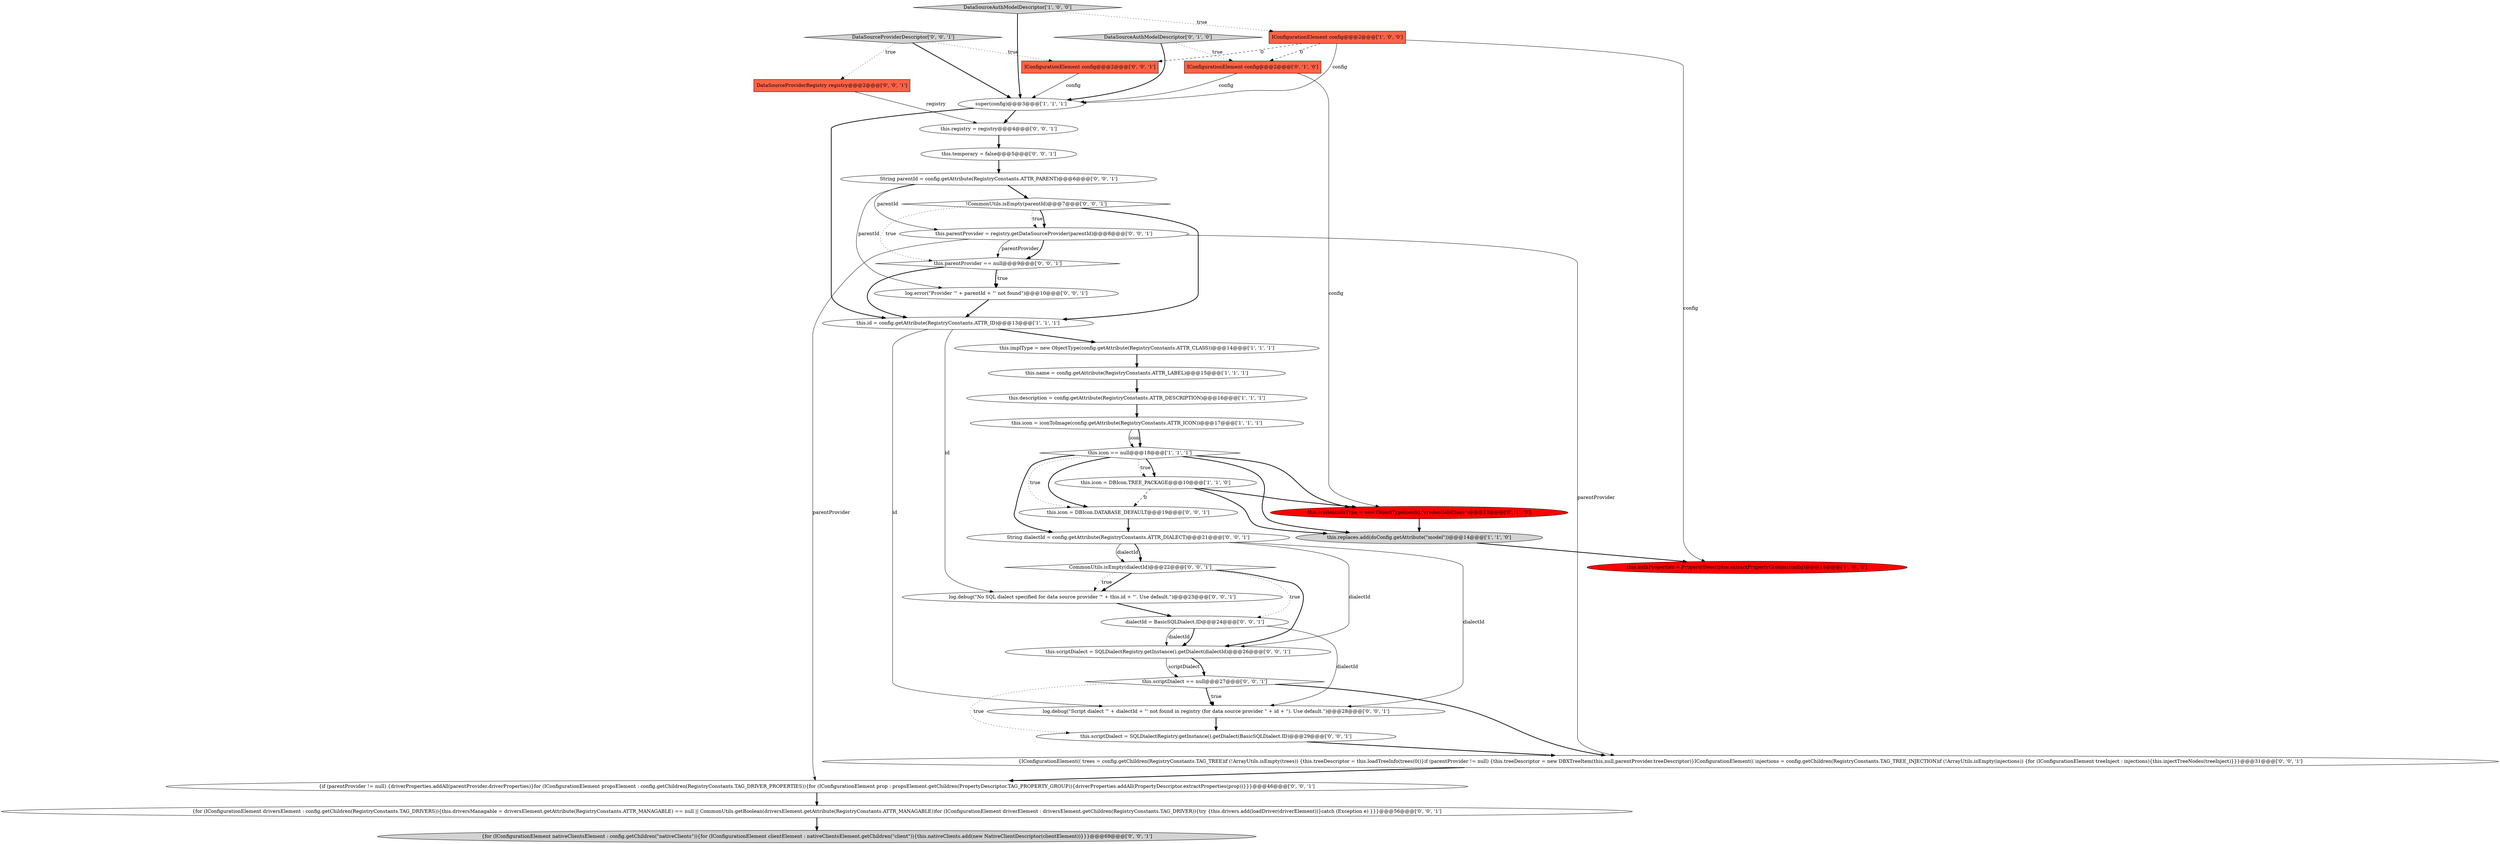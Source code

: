 digraph {
26 [style = filled, label = "!CommonUtils.isEmpty(parentId)@@@7@@@['0', '0', '1']", fillcolor = white, shape = diamond image = "AAA0AAABBB3BBB"];
19 [style = filled, label = "{if (parentProvider != null) {driverProperties.addAll(parentProvider.driverProperties)}for (IConfigurationElement propsElement : config.getChildren(RegistryConstants.TAG_DRIVER_PROPERTIES)){for (IConfigurationElement prop : propsElement.getChildren(PropertyDescriptor.TAG_PROPERTY_GROUP)){driverProperties.addAll(PropertyDescriptor.extractProperties(prop))}}}@@@46@@@['0', '0', '1']", fillcolor = white, shape = ellipse image = "AAA0AAABBB3BBB"];
9 [style = filled, label = "this.replaces.add(dsConfig.getAttribute(\"model\"))@@@14@@@['1', '1', '0']", fillcolor = lightgray, shape = ellipse image = "AAA0AAABBB1BBB"];
0 [style = filled, label = "this.icon == null@@@18@@@['1', '1', '1']", fillcolor = white, shape = diamond image = "AAA0AAABBB1BBB"];
18 [style = filled, label = "log.debug(\"No SQL dialect specified for data source provider '\" + this.id + \"'. Use default.\")@@@23@@@['0', '0', '1']", fillcolor = white, shape = ellipse image = "AAA0AAABBB3BBB"];
3 [style = filled, label = "this.icon = iconToImage(config.getAttribute(RegistryConstants.ATTR_ICON))@@@17@@@['1', '1', '1']", fillcolor = white, shape = ellipse image = "AAA0AAABBB1BBB"];
33 [style = filled, label = "this.scriptDialect = SQLDialectRegistry.getInstance().getDialect(dialectId)@@@26@@@['0', '0', '1']", fillcolor = white, shape = ellipse image = "AAA0AAABBB3BBB"];
12 [style = filled, label = "DataSourceAuthModelDescriptor['0', '1', '0']", fillcolor = lightgray, shape = diamond image = "AAA0AAABBB2BBB"];
10 [style = filled, label = "IConfigurationElement config@@@2@@@['1', '0', '0']", fillcolor = tomato, shape = box image = "AAA1AAABBB1BBB"];
16 [style = filled, label = "this.parentProvider == null@@@9@@@['0', '0', '1']", fillcolor = white, shape = diamond image = "AAA0AAABBB3BBB"];
24 [style = filled, label = "this.icon = DBIcon.DATABASE_DEFAULT@@@19@@@['0', '0', '1']", fillcolor = white, shape = ellipse image = "AAA0AAABBB3BBB"];
7 [style = filled, label = "this.implType = new ObjectType(config.getAttribute(RegistryConstants.ATTR_CLASS))@@@14@@@['1', '1', '1']", fillcolor = white, shape = ellipse image = "AAA0AAABBB1BBB"];
31 [style = filled, label = "CommonUtils.isEmpty(dialectId)@@@22@@@['0', '0', '1']", fillcolor = white, shape = diamond image = "AAA0AAABBB3BBB"];
21 [style = filled, label = "this.scriptDialect = SQLDialectRegistry.getInstance().getDialect(BasicSQLDialect.ID)@@@29@@@['0', '0', '1']", fillcolor = white, shape = ellipse image = "AAA0AAABBB3BBB"];
5 [style = filled, label = "this.id = config.getAttribute(RegistryConstants.ATTR_ID)@@@13@@@['1', '1', '1']", fillcolor = white, shape = ellipse image = "AAA0AAABBB1BBB"];
37 [style = filled, label = "this.registry = registry@@@4@@@['0', '0', '1']", fillcolor = white, shape = ellipse image = "AAA0AAABBB3BBB"];
1 [style = filled, label = "this.description = config.getAttribute(RegistryConstants.ATTR_DESCRIPTION)@@@16@@@['1', '1', '1']", fillcolor = white, shape = ellipse image = "AAA0AAABBB1BBB"];
23 [style = filled, label = "{for (IConfigurationElement driversElement : config.getChildren(RegistryConstants.TAG_DRIVERS)){this.driversManagable = driversElement.getAttribute(RegistryConstants.ATTR_MANAGABLE) == null || CommonUtils.getBoolean(driversElement.getAttribute(RegistryConstants.ATTR_MANAGABLE))for (IConfigurationElement driverElement : driversElement.getChildren(RegistryConstants.TAG_DRIVER)){try {this.drivers.add(loadDriver(driverElement))}catch (Exception e) }}}@@@56@@@['0', '0', '1']", fillcolor = white, shape = ellipse image = "AAA0AAABBB3BBB"];
25 [style = filled, label = "DataSourceProviderDescriptor['0', '0', '1']", fillcolor = lightgray, shape = diamond image = "AAA0AAABBB3BBB"];
4 [style = filled, label = "this.authProperties = PropertyDescriptor.extractPropertyGroups(config)@@@15@@@['1', '0', '0']", fillcolor = red, shape = ellipse image = "AAA1AAABBB1BBB"];
27 [style = filled, label = "dialectId = BasicSQLDialect.ID@@@24@@@['0', '0', '1']", fillcolor = white, shape = ellipse image = "AAA0AAABBB3BBB"];
35 [style = filled, label = "String parentId = config.getAttribute(RegistryConstants.ATTR_PARENT)@@@6@@@['0', '0', '1']", fillcolor = white, shape = ellipse image = "AAA0AAABBB3BBB"];
22 [style = filled, label = "DataSourceProviderRegistry registry@@@2@@@['0', '0', '1']", fillcolor = tomato, shape = box image = "AAA0AAABBB3BBB"];
13 [style = filled, label = "this.credentialsType = new ObjectType(config,\"credentialsClass\")@@@12@@@['0', '1', '0']", fillcolor = red, shape = ellipse image = "AAA1AAABBB2BBB"];
32 [style = filled, label = "String dialectId = config.getAttribute(RegistryConstants.ATTR_DIALECT)@@@21@@@['0', '0', '1']", fillcolor = white, shape = ellipse image = "AAA0AAABBB3BBB"];
34 [style = filled, label = "this.scriptDialect == null@@@27@@@['0', '0', '1']", fillcolor = white, shape = diamond image = "AAA0AAABBB3BBB"];
8 [style = filled, label = "this.icon = DBIcon.TREE_PACKAGE@@@10@@@['1', '1', '0']", fillcolor = white, shape = ellipse image = "AAA0AAABBB1BBB"];
17 [style = filled, label = "log.error(\"Provider '\" + parentId + \"' not found\")@@@10@@@['0', '0', '1']", fillcolor = white, shape = ellipse image = "AAA0AAABBB3BBB"];
11 [style = filled, label = "DataSourceAuthModelDescriptor['1', '0', '0']", fillcolor = lightgray, shape = diamond image = "AAA0AAABBB1BBB"];
15 [style = filled, label = "log.debug(\"Script dialect '\" + dialectId + \"' not found in registry (for data source provider \" + id + \"). Use default.\")@@@28@@@['0', '0', '1']", fillcolor = white, shape = ellipse image = "AAA0AAABBB3BBB"];
30 [style = filled, label = "this.temporary = false@@@5@@@['0', '0', '1']", fillcolor = white, shape = ellipse image = "AAA0AAABBB3BBB"];
29 [style = filled, label = "IConfigurationElement config@@@2@@@['0', '0', '1']", fillcolor = tomato, shape = box image = "AAA0AAABBB3BBB"];
20 [style = filled, label = "this.parentProvider = registry.getDataSourceProvider(parentId)@@@8@@@['0', '0', '1']", fillcolor = white, shape = ellipse image = "AAA0AAABBB3BBB"];
6 [style = filled, label = "this.name = config.getAttribute(RegistryConstants.ATTR_LABEL)@@@15@@@['1', '1', '1']", fillcolor = white, shape = ellipse image = "AAA0AAABBB1BBB"];
28 [style = filled, label = "{IConfigurationElement(( trees = config.getChildren(RegistryConstants.TAG_TREE)if (!ArrayUtils.isEmpty(trees)) {this.treeDescriptor = this.loadTreeInfo(trees(0()}if (parentProvider != null) {this.treeDescriptor = new DBXTreeItem(this,null,parentProvider.treeDescriptor)}IConfigurationElement(( injections = config.getChildren(RegistryConstants.TAG_TREE_INJECTION)if (!ArrayUtils.isEmpty(injections)) {for (IConfigurationElement treeInject : injections){this.injectTreeNodes(treeInject)}}}@@@31@@@['0', '0', '1']", fillcolor = white, shape = ellipse image = "AAA0AAABBB3BBB"];
14 [style = filled, label = "IConfigurationElement config@@@2@@@['0', '1', '0']", fillcolor = tomato, shape = box image = "AAA1AAABBB2BBB"];
36 [style = filled, label = "{for (IConfigurationElement nativeClientsElement : config.getChildren(\"nativeClients\")){for (IConfigurationElement clientElement : nativeClientsElement.getChildren(\"client\")){this.nativeClients.add(new NativeClientDescriptor(clientElement))}}}@@@69@@@['0', '0', '1']", fillcolor = lightgray, shape = ellipse image = "AAA0AAABBB3BBB"];
2 [style = filled, label = "super(config)@@@3@@@['1', '1', '1']", fillcolor = white, shape = ellipse image = "AAA0AAABBB1BBB"];
20->28 [style = solid, label="parentProvider"];
27->33 [style = solid, label="dialectId"];
32->31 [style = solid, label="dialectId"];
0->9 [style = bold, label=""];
17->5 [style = bold, label=""];
14->13 [style = solid, label="config"];
20->16 [style = solid, label="parentProvider"];
35->17 [style = solid, label="parentId"];
32->15 [style = solid, label="dialectId"];
0->13 [style = bold, label=""];
10->4 [style = solid, label="config"];
5->18 [style = solid, label="id"];
26->5 [style = bold, label=""];
15->21 [style = bold, label=""];
33->34 [style = solid, label="scriptDialect"];
35->20 [style = solid, label="parentId"];
37->30 [style = bold, label=""];
9->4 [style = bold, label=""];
11->10 [style = dotted, label="true"];
16->17 [style = dotted, label="true"];
24->32 [style = bold, label=""];
27->15 [style = solid, label="dialectId"];
1->3 [style = bold, label=""];
34->15 [style = bold, label=""];
31->18 [style = bold, label=""];
22->37 [style = solid, label="registry"];
26->20 [style = dotted, label="true"];
16->17 [style = bold, label=""];
25->29 [style = dotted, label="true"];
10->29 [style = dashed, label="0"];
8->24 [style = dashed, label="0"];
31->18 [style = dotted, label="true"];
25->2 [style = bold, label=""];
11->2 [style = bold, label=""];
3->0 [style = solid, label="icon"];
3->0 [style = bold, label=""];
21->28 [style = bold, label=""];
32->33 [style = solid, label="dialectId"];
0->8 [style = dotted, label="true"];
0->24 [style = dotted, label="true"];
34->28 [style = bold, label=""];
6->1 [style = bold, label=""];
12->14 [style = dotted, label="true"];
10->2 [style = solid, label="config"];
12->2 [style = bold, label=""];
30->35 [style = bold, label=""];
20->16 [style = bold, label=""];
18->27 [style = bold, label=""];
29->2 [style = solid, label="config"];
20->19 [style = solid, label="parentProvider"];
14->2 [style = solid, label="config"];
0->24 [style = bold, label=""];
7->6 [style = bold, label=""];
31->33 [style = bold, label=""];
0->8 [style = bold, label=""];
8->9 [style = bold, label=""];
28->19 [style = bold, label=""];
19->23 [style = bold, label=""];
16->5 [style = bold, label=""];
31->27 [style = dotted, label="true"];
34->15 [style = dotted, label="true"];
5->7 [style = bold, label=""];
25->22 [style = dotted, label="true"];
23->36 [style = bold, label=""];
26->16 [style = dotted, label="true"];
13->9 [style = bold, label=""];
27->33 [style = bold, label=""];
0->32 [style = bold, label=""];
5->15 [style = solid, label="id"];
2->37 [style = bold, label=""];
33->34 [style = bold, label=""];
35->26 [style = bold, label=""];
32->31 [style = bold, label=""];
10->14 [style = dashed, label="0"];
26->20 [style = bold, label=""];
8->13 [style = bold, label=""];
2->5 [style = bold, label=""];
34->21 [style = dotted, label="true"];
}
